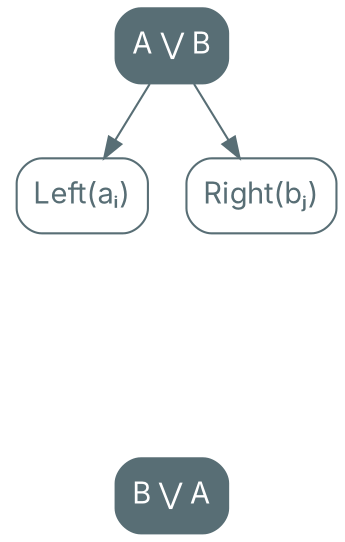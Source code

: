 digraph {
    bgcolor=transparent

    // Default theme: enabled
    node[shape="rectangle" style="rounded,filled" color="#586E75" fillcolor="#586E75" fontcolor="#ffffff" fontname="Inter,Arial"]
    edge [color="#586E75" fontcolor="#000000" fontname="Inter,Arial" fontsize=11]

    AorB[label="A ⋁ B"]
    LeftA[label="Left(aᵢ)" fillcolor="#ffffff" fontcolor="#586E75"]
    RightB[label="Right(bⱼ)" fillcolor="#ffffff" fontcolor="#586E75"]

    AorB -> LeftA
    AorB -> RightB

    BorA[label="B ⋁ A"]
    LeftB[label="Left(bⱼ)" fillcolor="#ffffff" fontcolor="#586E75" style=invis]
    RightA[label="Right(aᵢ)" fillcolor="#ffffff" fontcolor="#586E75" style=invis]

    LeftB -> BorA[dir=back style=invis]
    RightA -> BorA[dir=back style=invis]

    LeftA -> RightA[style=invis]
    RightA -> LeftA[style=invis]
    LeftB -> RightB[style=invis]
    RightB -> LeftB[style=invis]
}
